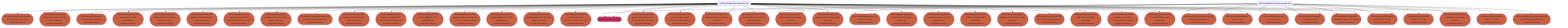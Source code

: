 graph TD
  KaScriptModule_42{{"KaScriptModule(build.gradle.kts)"}}
  KaLibraryModule_34(["KaLibraryModule(kotlin-stdlib-2.0.20.jar (with sources))<br />scriptDependency"])
  KaLibraryModule_31(["KaLibraryModule(kotlin-reflect-2.0.20.jar (with sources))<br />scriptDependency"])
  KaLibraryModule_10(["KaLibraryModule(gradle-kotlin-dsl-plugins-5.1.1.jar (with sources))<br />scriptDependency"])
  KaLibraryModule_1(["KaLibraryModule(annotations-13.0.jar (with sources))<br />scriptDependency"])
  KaLibraryModule_28(["KaLibraryModule(kotlin-gradle-plugin-model-2.0.20.jar (with sources))<br />scriptDependency"])
  KaLibraryModule_25(["KaLibraryModule(kotlin-gradle-plugin-api-2.0.20.jar (with sources))<br />scriptDependency"])
  KaLibraryModule_27(["KaLibraryModule(kotlin-gradle-plugin-idea-proto-2.0.20.jar (with sources))<br />scriptDependency"])
  KaLibraryModule_26(["KaLibraryModule(kotlin-gradle-plugin-idea-2.0.20.jar (with sources))<br />scriptDependency"])
  KaLibraryModule_29(["KaLibraryModule(kotlin-klib-commonizer-api-2.0.20.jar (with sources))<br />scriptDependency"])
  KaLibraryModule_16(["KaLibraryModule(kotlin-build-statistics-2.0.20.jar (with sources))<br />scriptDependency"])
  KaLibraryModule_17(["KaLibraryModule(kotlin-build-tools-api-2.0.20.jar (with sources))<br />scriptDependency"])
  KaLibraryModule_19(["KaLibraryModule(kotlin-compiler-runner-2.0.20.jar (with sources))<br />scriptDependency"])
  KaLibraryModule_30(["KaLibraryModule(kotlin-native-utils-2.0.20.jar (with sources))<br />scriptDependency"])
  KaLibraryModule_38(["KaLibraryModule(kotlin-util-klib-2.0.20.jar (with sources))<br />scriptDependency"])
  KaLibraryModule_18(["KaLibraryModule(kotlin-compiler-embeddable-2.0.20.jar (with sources))<br />scriptDependency"])
  KaLibraryModule_23(["KaLibraryModule(kotlin-gradle-plugin-annotations-2.0.20.jar (with sources))<br />scriptDependency"])
  KaLibraryModule_36(["KaLibraryModule(kotlin-tooling-core-2.0.20.jar (with sources))<br />scriptDependency"])
  KaLibraryModule_13(["KaLibraryModule(gson-2.8.9.jar (with sources))<br />scriptDependency"])
  KaLibraryModule_20(["KaLibraryModule(kotlin-daemon-client-2.0.20.jar (with sources))<br />scriptDependency"])
  KaLibraryModule_39(["KaLibraryModule(kotlinx-coroutines-core-jvm-1.6.4.jar (with sources))<br />scriptDependency"])
  KaLibraryModule_37(["KaLibraryModule(kotlin-util-io-2.0.20.jar (with sources))<br />scriptDependency"])
  KaLibraryModule_21(["KaLibraryModule(kotlin-daemon-embeddable-2.0.20.jar (with sources))<br />scriptDependency"])
  KaLibraryModule_41(["KaLibraryModule(trove4j-1.0.20200330.jar (with sources))<br />scriptDependency"])
  KaLibraryModule_2(["KaLibraryModule(build.gradle.kts accessors dependencies)<br />scriptDependency"])
  KaLibraryModule_3(["KaLibraryModule(build.gradle.kts groovy dependencies)<br />scriptDependency"])
  KaLibraryModule_4(["KaLibraryModule(gradle-api-8.11.jar)<br />scriptDependency"])
  KaLibraryModule_5(["KaLibraryModule(gradle-core-8.11.jar)<br />scriptDependency"])
  KaLibraryModule_6(["KaLibraryModule(gradle-core-api-8.11.jar)<br />scriptDependency"])
  KaLibraryModule_7(["KaLibraryModule(gradle-installation-beacon-8.11.jar)<br />scriptDependency"])
  KaLibraryModule_8(["KaLibraryModule(gradle-kotlin-dsl-8.11.jar)<br />scriptDependency"])
  KaLibraryModule_9(["KaLibraryModule(gradle-kotlin-dsl-extensions-8.11.jar)<br />scriptDependency"])
  KaLibraryModule_11(["KaLibraryModule(gradle-kotlin-dsl-shared-runtime-8.11.jar)<br />scriptDependency"])
  KaLibraryModule_12(["KaLibraryModule(gradle-kotlin-dsl-tooling-models-8.11.jar)<br />scriptDependency"])
  KaLibraryModule_14(["KaLibraryModule(javaparser-core-3.17.0.jar)<br />scriptDependency"])
  KaLibraryModule_15(["KaLibraryModule(kotlin-assignment-2.0.20-gradle85.jar)<br />scriptDependency"])
  KaLibraryModule_22(["KaLibraryModule(kotlin-gradle-plugin-2.0.20-gradle85.jar)<br />scriptDependency"])
  KaLibraryModule_24(["KaLibraryModule(kotlin-gradle-plugin-api-2.0.20-gradle85.jar)<br />scriptDependency"])
  KaLibraryModule_33(["KaLibraryModule(kotlin-sam-with-receiver-2.0.20-gradle85.jar)<br />scriptDependency"])
  KaLibraryModule_0(["KaLibraryModule(SDK)"])
  KaScriptModule_43{{"KaScriptModule(settings.gradle.kts)"}}
  KaLibraryModule_40(["KaLibraryModule(settings.gradle.kts accessors dependencies)<br />scriptDependency"])
  KaLibraryModule_32(["KaLibraryModule(kotlin-reflect-2.0.20.jar)<br />scriptDependency"])
  KaLibraryModule_35(["KaLibraryModule(kotlin-stdlib-2.0.20.jar)<br />scriptDependency"])
  style KaLibraryModule_34 fill:#CB6040
  style KaLibraryModule_31 fill:#CB6040
  style KaLibraryModule_10 fill:#CB6040
  style KaLibraryModule_1 fill:#CB6040
  style KaLibraryModule_28 fill:#CB6040
  style KaLibraryModule_25 fill:#CB6040
  style KaLibraryModule_27 fill:#CB6040
  style KaLibraryModule_26 fill:#CB6040
  style KaLibraryModule_29 fill:#CB6040
  style KaLibraryModule_16 fill:#CB6040
  style KaLibraryModule_17 fill:#CB6040
  style KaLibraryModule_19 fill:#CB6040
  style KaLibraryModule_30 fill:#CB6040
  style KaLibraryModule_38 fill:#CB6040
  style KaLibraryModule_18 fill:#CB6040
  style KaLibraryModule_23 fill:#CB6040
  style KaLibraryModule_36 fill:#CB6040
  style KaLibraryModule_13 fill:#CB6040
  style KaLibraryModule_20 fill:#CB6040
  style KaLibraryModule_39 fill:#CB6040
  style KaLibraryModule_37 fill:#CB6040
  style KaLibraryModule_21 fill:#CB6040
  style KaLibraryModule_41 fill:#CB6040
  style KaLibraryModule_2 fill:#CB6040
  style KaLibraryModule_3 fill:#CB6040
  style KaLibraryModule_4 fill:#CB6040
  style KaLibraryModule_5 fill:#CB6040
  style KaLibraryModule_6 fill:#CB6040
  style KaLibraryModule_7 fill:#CB6040
  style KaLibraryModule_8 fill:#CB6040
  style KaLibraryModule_9 fill:#CB6040
  style KaLibraryModule_11 fill:#CB6040
  style KaLibraryModule_12 fill:#CB6040
  style KaLibraryModule_14 fill:#CB6040
  style KaLibraryModule_15 fill:#CB6040
  style KaLibraryModule_22 fill:#CB6040
  style KaLibraryModule_24 fill:#CB6040
  style KaLibraryModule_33 fill:#CB6040
  style KaLibraryModule_0 fill:#CC2B52
  style KaLibraryModule_40 fill:#CB6040
  style KaLibraryModule_32 fill:#CB6040
  style KaLibraryModule_35 fill:#CB6040
  KaScriptModule_42 --> KaLibraryModule_0
  KaScriptModule_42 --> KaLibraryModule_1
  KaScriptModule_42 --> KaLibraryModule_10
  KaScriptModule_42 --> KaLibraryModule_11
  KaScriptModule_42 --> KaLibraryModule_12
  KaScriptModule_42 --> KaLibraryModule_13
  KaScriptModule_42 --> KaLibraryModule_14
  KaScriptModule_42 --> KaLibraryModule_15
  KaScriptModule_42 --> KaLibraryModule_16
  KaScriptModule_42 --> KaLibraryModule_17
  KaScriptModule_42 --> KaLibraryModule_18
  KaScriptModule_42 --> KaLibraryModule_19
  KaScriptModule_42 --> KaLibraryModule_2
  KaScriptModule_42 --> KaLibraryModule_20
  KaScriptModule_42 --> KaLibraryModule_21
  KaScriptModule_42 --> KaLibraryModule_22
  KaScriptModule_42 --> KaLibraryModule_23
  KaScriptModule_42 --> KaLibraryModule_24
  KaScriptModule_42 --> KaLibraryModule_25
  KaScriptModule_42 --> KaLibraryModule_26
  KaScriptModule_42 --> KaLibraryModule_27
  KaScriptModule_42 --> KaLibraryModule_28
  KaScriptModule_42 --> KaLibraryModule_29
  KaScriptModule_42 --> KaLibraryModule_3
  KaScriptModule_42 --> KaLibraryModule_30
  KaScriptModule_42 --> KaLibraryModule_31
  KaScriptModule_42 --> KaLibraryModule_33
  KaScriptModule_42 --> KaLibraryModule_34
  KaScriptModule_42 --> KaLibraryModule_36
  KaScriptModule_42 --> KaLibraryModule_37
  KaScriptModule_42 --> KaLibraryModule_38
  KaScriptModule_42 --> KaLibraryModule_39
  KaScriptModule_42 --> KaLibraryModule_4
  KaScriptModule_42 --> KaLibraryModule_41
  KaScriptModule_42 --> KaLibraryModule_5
  KaScriptModule_42 --> KaLibraryModule_6
  KaScriptModule_42 --> KaLibraryModule_7
  KaScriptModule_42 --> KaLibraryModule_8
  KaScriptModule_42 --> KaLibraryModule_9
  KaScriptModule_43 --> KaLibraryModule_0
  KaScriptModule_43 --> KaLibraryModule_11
  KaScriptModule_43 --> KaLibraryModule_12
  KaScriptModule_43 --> KaLibraryModule_14
  KaScriptModule_43 --> KaLibraryModule_3
  KaScriptModule_43 --> KaLibraryModule_32
  KaScriptModule_43 --> KaLibraryModule_35
  KaScriptModule_43 --> KaLibraryModule_4
  KaScriptModule_43 --> KaLibraryModule_40
  KaScriptModule_43 --> KaLibraryModule_5
  KaScriptModule_43 --> KaLibraryModule_6
  KaScriptModule_43 --> KaLibraryModule_7
  KaScriptModule_43 --> KaLibraryModule_8
  KaScriptModule_43 --> KaLibraryModule_9
  linkStyle 0 stroke:black
  linkStyle 1 stroke:black
  linkStyle 2 stroke:black
  linkStyle 3 stroke:black
  linkStyle 4 stroke:black
  linkStyle 5 stroke:black
  linkStyle 6 stroke:black
  linkStyle 7 stroke:black
  linkStyle 8 stroke:black
  linkStyle 9 stroke:black
  linkStyle 10 stroke:black
  linkStyle 11 stroke:black
  linkStyle 12 stroke:black
  linkStyle 13 stroke:black
  linkStyle 14 stroke:black
  linkStyle 15 stroke:black
  linkStyle 16 stroke:black
  linkStyle 17 stroke:black
  linkStyle 18 stroke:black
  linkStyle 19 stroke:black
  linkStyle 20 stroke:black
  linkStyle 21 stroke:black
  linkStyle 22 stroke:black
  linkStyle 23 stroke:black
  linkStyle 24 stroke:black
  linkStyle 25 stroke:black
  linkStyle 26 stroke:black
  linkStyle 27 stroke:black
  linkStyle 28 stroke:black
  linkStyle 29 stroke:black
  linkStyle 30 stroke:black
  linkStyle 31 stroke:black
  linkStyle 32 stroke:black
  linkStyle 33 stroke:black
  linkStyle 34 stroke:black
  linkStyle 35 stroke:black
  linkStyle 36 stroke:black
  linkStyle 37 stroke:black
  linkStyle 38 stroke:black
  linkStyle 39 stroke:black
  linkStyle 40 stroke:black
  linkStyle 41 stroke:black
  linkStyle 42 stroke:black
  linkStyle 43 stroke:black
  linkStyle 44 stroke:black
  linkStyle 45 stroke:black
  linkStyle 46 stroke:black
  linkStyle 47 stroke:black
  linkStyle 48 stroke:black
  linkStyle 49 stroke:black
  linkStyle 50 stroke:black
  linkStyle 51 stroke:black
  linkStyle 52 stroke:black